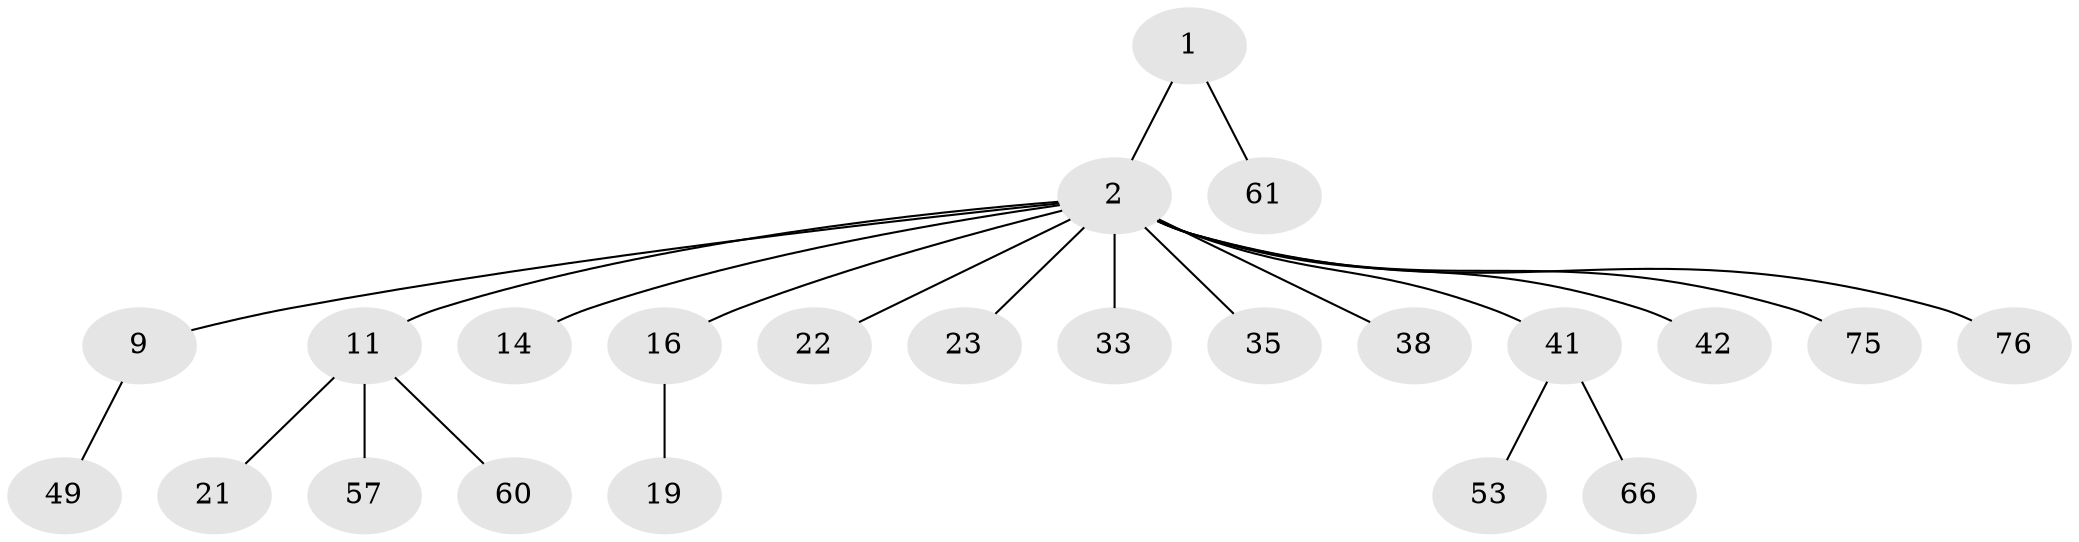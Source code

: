 // original degree distribution, {3: 0.12658227848101267, 9: 0.012658227848101266, 4: 0.06329113924050633, 5: 0.02531645569620253, 2: 0.3291139240506329, 1: 0.4430379746835443}
// Generated by graph-tools (version 1.1) at 2025/19/03/04/25 18:19:16]
// undirected, 23 vertices, 22 edges
graph export_dot {
graph [start="1"]
  node [color=gray90,style=filled];
  1 [super="+10+28"];
  2 [super="+46+6+3+4+58+73+17+5"];
  9 [super="+43"];
  11 [super="+44+13+12"];
  14 [super="+36+27+77"];
  16 [super="+52"];
  19 [super="+37"];
  21 [super="+56"];
  22 [super="+45"];
  23 [super="+29"];
  33;
  35;
  38 [super="+64+40"];
  41;
  42;
  49 [super="+68"];
  53 [super="+70"];
  57 [super="+72"];
  60;
  61;
  66;
  75;
  76;
  1 -- 2;
  1 -- 61;
  2 -- 33;
  2 -- 35;
  2 -- 9;
  2 -- 41;
  2 -- 75;
  2 -- 76;
  2 -- 16;
  2 -- 14;
  2 -- 22;
  2 -- 11;
  2 -- 23;
  2 -- 42;
  2 -- 38;
  9 -- 49;
  11 -- 57;
  11 -- 21;
  11 -- 60;
  16 -- 19;
  41 -- 53;
  41 -- 66;
}
